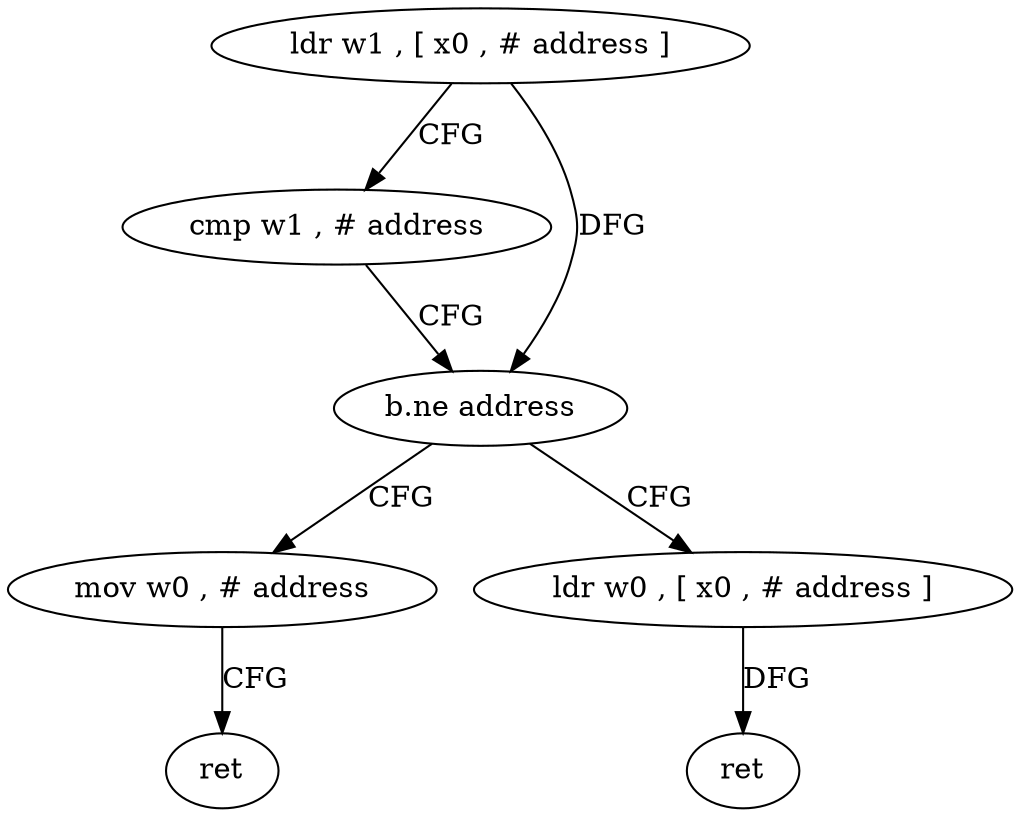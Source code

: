 digraph "func" {
"148444" [label = "ldr w1 , [ x0 , # address ]" ]
"148448" [label = "cmp w1 , # address" ]
"148452" [label = "b.ne address" ]
"148464" [label = "mov w0 , # address" ]
"148456" [label = "ldr w0 , [ x0 , # address ]" ]
"148468" [label = "ret" ]
"148460" [label = "ret" ]
"148444" -> "148448" [ label = "CFG" ]
"148444" -> "148452" [ label = "DFG" ]
"148448" -> "148452" [ label = "CFG" ]
"148452" -> "148464" [ label = "CFG" ]
"148452" -> "148456" [ label = "CFG" ]
"148464" -> "148468" [ label = "CFG" ]
"148456" -> "148460" [ label = "DFG" ]
}
